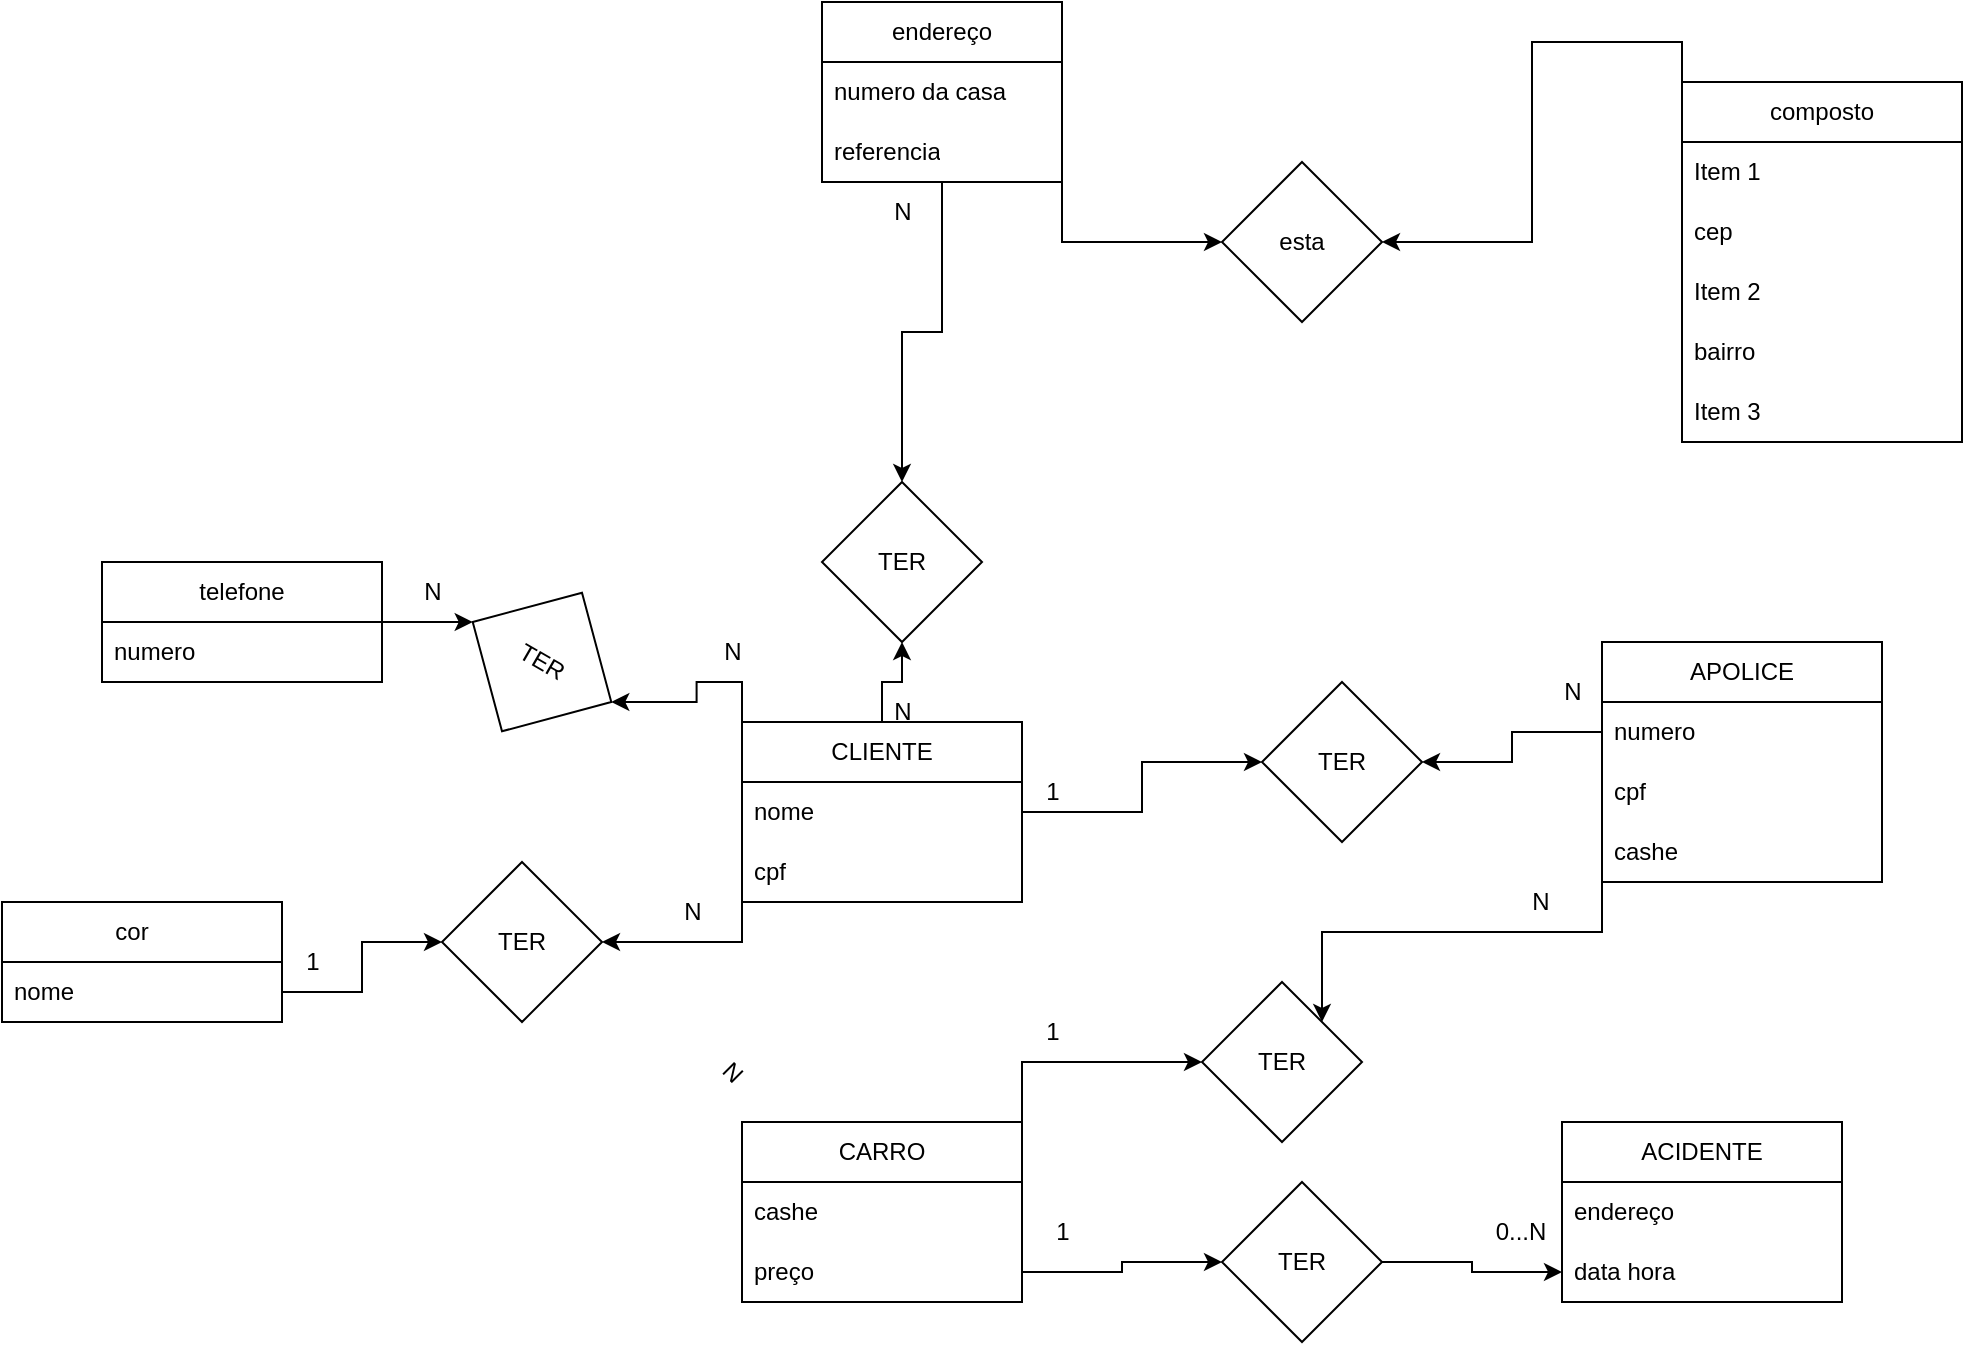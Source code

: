 <mxfile version="21.7.2" type="github">
  <diagram name="Página-1" id="CI3wQZRnlnmH2_CZHSRf">
    <mxGraphModel dx="2261" dy="1887" grid="1" gridSize="10" guides="1" tooltips="1" connect="1" arrows="1" fold="1" page="1" pageScale="1" pageWidth="827" pageHeight="1169" math="0" shadow="0">
      <root>
        <mxCell id="0" />
        <mxCell id="1" parent="0" />
        <mxCell id="3G1NAnzN8NHUGAjEo2dM-33" style="edgeStyle=orthogonalEdgeStyle;rounded=0;orthogonalLoop=1;jettySize=auto;html=1;exitX=0.5;exitY=0;exitDx=0;exitDy=0;entryX=0.5;entryY=1;entryDx=0;entryDy=0;" edge="1" parent="1" source="VWrNs5LCRqmtBDywJ_Ew-2" target="3G1NAnzN8NHUGAjEo2dM-28">
          <mxGeometry relative="1" as="geometry" />
        </mxCell>
        <mxCell id="3G1NAnzN8NHUGAjEo2dM-43" style="edgeStyle=orthogonalEdgeStyle;rounded=0;orthogonalLoop=1;jettySize=auto;html=1;exitX=0;exitY=0;exitDx=0;exitDy=0;entryX=1;entryY=0.5;entryDx=0;entryDy=0;" edge="1" parent="1" source="VWrNs5LCRqmtBDywJ_Ew-2" target="3G1NAnzN8NHUGAjEo2dM-14">
          <mxGeometry relative="1" as="geometry" />
        </mxCell>
        <mxCell id="3G1NAnzN8NHUGAjEo2dM-46" style="edgeStyle=orthogonalEdgeStyle;rounded=0;orthogonalLoop=1;jettySize=auto;html=1;exitX=0;exitY=1;exitDx=0;exitDy=0;" edge="1" parent="1" source="VWrNs5LCRqmtBDywJ_Ew-2" target="3G1NAnzN8NHUGAjEo2dM-8">
          <mxGeometry relative="1" as="geometry" />
        </mxCell>
        <mxCell id="VWrNs5LCRqmtBDywJ_Ew-2" value="&lt;div&gt;CLIENTE&lt;/div&gt;" style="swimlane;fontStyle=0;childLayout=stackLayout;horizontal=1;startSize=30;horizontalStack=0;resizeParent=1;resizeParentMax=0;resizeLast=0;collapsible=1;marginBottom=0;whiteSpace=wrap;html=1;" parent="1" vertex="1">
          <mxGeometry x="190" y="130" width="140" height="90" as="geometry" />
        </mxCell>
        <mxCell id="VWrNs5LCRqmtBDywJ_Ew-3" value="nome&lt;span style=&quot;white-space: pre;&quot;&gt;&#x9;&lt;/span&gt;" style="text;strokeColor=none;fillColor=none;align=left;verticalAlign=middle;spacingLeft=4;spacingRight=4;overflow=hidden;points=[[0,0.5],[1,0.5]];portConstraint=eastwest;rotatable=0;whiteSpace=wrap;html=1;" parent="VWrNs5LCRqmtBDywJ_Ew-2" vertex="1">
          <mxGeometry y="30" width="140" height="30" as="geometry" />
        </mxCell>
        <mxCell id="VWrNs5LCRqmtBDywJ_Ew-4" value="cpf" style="text;strokeColor=none;fillColor=none;align=left;verticalAlign=middle;spacingLeft=4;spacingRight=4;overflow=hidden;points=[[0,0.5],[1,0.5]];portConstraint=eastwest;rotatable=0;whiteSpace=wrap;html=1;" parent="VWrNs5LCRqmtBDywJ_Ew-2" vertex="1">
          <mxGeometry y="60" width="140" height="30" as="geometry" />
        </mxCell>
        <mxCell id="VWrNs5LCRqmtBDywJ_Ew-7" value="TER" style="rhombus;whiteSpace=wrap;html=1;" parent="1" vertex="1">
          <mxGeometry x="450" y="110" width="80" height="80" as="geometry" />
        </mxCell>
        <mxCell id="VWrNs5LCRqmtBDywJ_Ew-8" value="N" style="text;html=1;align=center;verticalAlign=middle;resizable=0;points=[];autosize=1;strokeColor=none;fillColor=none;" parent="1" vertex="1">
          <mxGeometry x="590" y="100" width="30" height="30" as="geometry" />
        </mxCell>
        <mxCell id="3G1NAnzN8NHUGAjEo2dM-36" style="edgeStyle=orthogonalEdgeStyle;rounded=0;orthogonalLoop=1;jettySize=auto;html=1;exitX=0;exitY=1;exitDx=0;exitDy=0;entryX=1;entryY=0;entryDx=0;entryDy=0;" edge="1" parent="1" source="VWrNs5LCRqmtBDywJ_Ew-11" target="VWrNs5LCRqmtBDywJ_Ew-29">
          <mxGeometry relative="1" as="geometry" />
        </mxCell>
        <mxCell id="VWrNs5LCRqmtBDywJ_Ew-11" value="APOLICE" style="swimlane;fontStyle=0;childLayout=stackLayout;horizontal=1;startSize=30;horizontalStack=0;resizeParent=1;resizeParentMax=0;resizeLast=0;collapsible=1;marginBottom=0;whiteSpace=wrap;html=1;" parent="1" vertex="1">
          <mxGeometry x="620" y="90" width="140" height="120" as="geometry" />
        </mxCell>
        <mxCell id="VWrNs5LCRqmtBDywJ_Ew-12" value="numero" style="text;strokeColor=none;fillColor=none;align=left;verticalAlign=middle;spacingLeft=4;spacingRight=4;overflow=hidden;points=[[0,0.5],[1,0.5]];portConstraint=eastwest;rotatable=0;whiteSpace=wrap;html=1;" parent="VWrNs5LCRqmtBDywJ_Ew-11" vertex="1">
          <mxGeometry y="30" width="140" height="30" as="geometry" />
        </mxCell>
        <mxCell id="VWrNs5LCRqmtBDywJ_Ew-13" value="cpf" style="text;strokeColor=none;fillColor=none;align=left;verticalAlign=middle;spacingLeft=4;spacingRight=4;overflow=hidden;points=[[0,0.5],[1,0.5]];portConstraint=eastwest;rotatable=0;whiteSpace=wrap;html=1;" parent="VWrNs5LCRqmtBDywJ_Ew-11" vertex="1">
          <mxGeometry y="60" width="140" height="30" as="geometry" />
        </mxCell>
        <mxCell id="VWrNs5LCRqmtBDywJ_Ew-14" value="cashe" style="text;strokeColor=none;fillColor=none;align=left;verticalAlign=middle;spacingLeft=4;spacingRight=4;overflow=hidden;points=[[0,0.5],[1,0.5]];portConstraint=eastwest;rotatable=0;whiteSpace=wrap;html=1;" parent="VWrNs5LCRqmtBDywJ_Ew-11" vertex="1">
          <mxGeometry y="90" width="140" height="30" as="geometry" />
        </mxCell>
        <mxCell id="VWrNs5LCRqmtBDywJ_Ew-15" value="&lt;div&gt;ACIDENTE&lt;/div&gt;" style="swimlane;fontStyle=0;childLayout=stackLayout;horizontal=1;startSize=30;horizontalStack=0;resizeParent=1;resizeParentMax=0;resizeLast=0;collapsible=1;marginBottom=0;whiteSpace=wrap;html=1;" parent="1" vertex="1">
          <mxGeometry x="600" y="330" width="140" height="90" as="geometry" />
        </mxCell>
        <mxCell id="VWrNs5LCRqmtBDywJ_Ew-16" value="endereço" style="text;strokeColor=none;fillColor=none;align=left;verticalAlign=middle;spacingLeft=4;spacingRight=4;overflow=hidden;points=[[0,0.5],[1,0.5]];portConstraint=eastwest;rotatable=0;whiteSpace=wrap;html=1;" parent="VWrNs5LCRqmtBDywJ_Ew-15" vertex="1">
          <mxGeometry y="30" width="140" height="30" as="geometry" />
        </mxCell>
        <mxCell id="VWrNs5LCRqmtBDywJ_Ew-17" value="data hora" style="text;strokeColor=none;fillColor=none;align=left;verticalAlign=middle;spacingLeft=4;spacingRight=4;overflow=hidden;points=[[0,0.5],[1,0.5]];portConstraint=eastwest;rotatable=0;whiteSpace=wrap;html=1;" parent="VWrNs5LCRqmtBDywJ_Ew-15" vertex="1">
          <mxGeometry y="60" width="140" height="30" as="geometry" />
        </mxCell>
        <mxCell id="3G1NAnzN8NHUGAjEo2dM-38" style="edgeStyle=orthogonalEdgeStyle;rounded=0;orthogonalLoop=1;jettySize=auto;html=1;exitX=1;exitY=0;exitDx=0;exitDy=0;entryX=0;entryY=0.5;entryDx=0;entryDy=0;" edge="1" parent="1" source="VWrNs5LCRqmtBDywJ_Ew-19" target="VWrNs5LCRqmtBDywJ_Ew-29">
          <mxGeometry relative="1" as="geometry" />
        </mxCell>
        <mxCell id="VWrNs5LCRqmtBDywJ_Ew-19" value="CARRO" style="swimlane;fontStyle=0;childLayout=stackLayout;horizontal=1;startSize=30;horizontalStack=0;resizeParent=1;resizeParentMax=0;resizeLast=0;collapsible=1;marginBottom=0;whiteSpace=wrap;html=1;" parent="1" vertex="1">
          <mxGeometry x="190" y="330" width="140" height="90" as="geometry" />
        </mxCell>
        <mxCell id="VWrNs5LCRqmtBDywJ_Ew-20" value="cashe" style="text;strokeColor=none;fillColor=none;align=left;verticalAlign=middle;spacingLeft=4;spacingRight=4;overflow=hidden;points=[[0,0.5],[1,0.5]];portConstraint=eastwest;rotatable=0;whiteSpace=wrap;html=1;" parent="VWrNs5LCRqmtBDywJ_Ew-19" vertex="1">
          <mxGeometry y="30" width="140" height="30" as="geometry" />
        </mxCell>
        <mxCell id="VWrNs5LCRqmtBDywJ_Ew-22" value="preço" style="text;strokeColor=none;fillColor=none;align=left;verticalAlign=middle;spacingLeft=4;spacingRight=4;overflow=hidden;points=[[0,0.5],[1,0.5]];portConstraint=eastwest;rotatable=0;whiteSpace=wrap;html=1;" parent="VWrNs5LCRqmtBDywJ_Ew-19" vertex="1">
          <mxGeometry y="60" width="140" height="30" as="geometry" />
        </mxCell>
        <mxCell id="3G1NAnzN8NHUGAjEo2dM-40" style="edgeStyle=orthogonalEdgeStyle;rounded=0;orthogonalLoop=1;jettySize=auto;html=1;exitX=1;exitY=0.5;exitDx=0;exitDy=0;entryX=0;entryY=0.5;entryDx=0;entryDy=0;" edge="1" parent="1" source="VWrNs5LCRqmtBDywJ_Ew-25" target="VWrNs5LCRqmtBDywJ_Ew-17">
          <mxGeometry relative="1" as="geometry" />
        </mxCell>
        <mxCell id="VWrNs5LCRqmtBDywJ_Ew-25" value="TER" style="rhombus;whiteSpace=wrap;html=1;" parent="1" vertex="1">
          <mxGeometry x="430" y="360" width="80" height="80" as="geometry" />
        </mxCell>
        <mxCell id="VWrNs5LCRqmtBDywJ_Ew-29" value="TER" style="rhombus;whiteSpace=wrap;html=1;rotation=0;" parent="1" vertex="1">
          <mxGeometry x="420" y="260" width="80" height="80" as="geometry" />
        </mxCell>
        <mxCell id="YYVrjKPs8qxIyhC92apa-1" value="N" style="text;html=1;align=center;verticalAlign=middle;resizable=0;points=[];autosize=1;strokeColor=none;fillColor=none;rotation=0;" parent="1" vertex="1">
          <mxGeometry x="574" y="205" width="30" height="30" as="geometry" />
        </mxCell>
        <mxCell id="YYVrjKPs8qxIyhC92apa-2" value="1" style="text;html=1;align=center;verticalAlign=middle;resizable=0;points=[];autosize=1;strokeColor=none;fillColor=none;rotation=0;" parent="1" vertex="1">
          <mxGeometry x="330" y="270" width="30" height="30" as="geometry" />
        </mxCell>
        <mxCell id="YYVrjKPs8qxIyhC92apa-3" value="1" style="text;html=1;align=center;verticalAlign=middle;resizable=0;points=[];autosize=1;strokeColor=none;fillColor=none;rotation=0;" parent="1" vertex="1">
          <mxGeometry x="330" y="150" width="30" height="30" as="geometry" />
        </mxCell>
        <mxCell id="YYVrjKPs8qxIyhC92apa-4" value="1" style="text;html=1;align=center;verticalAlign=middle;resizable=0;points=[];autosize=1;strokeColor=none;fillColor=none;rotation=0;" parent="1" vertex="1">
          <mxGeometry x="335" y="370" width="30" height="30" as="geometry" />
        </mxCell>
        <mxCell id="YYVrjKPs8qxIyhC92apa-6" value="0...N" style="text;html=1;align=center;verticalAlign=middle;resizable=0;points=[];autosize=1;strokeColor=none;fillColor=none;rotation=0;" parent="1" vertex="1">
          <mxGeometry x="554" y="370" width="50" height="30" as="geometry" />
        </mxCell>
        <mxCell id="3G1NAnzN8NHUGAjEo2dM-45" style="edgeStyle=orthogonalEdgeStyle;rounded=0;orthogonalLoop=1;jettySize=auto;html=1;exitX=1;exitY=0.5;exitDx=0;exitDy=0;entryX=0;entryY=0.5;entryDx=0;entryDy=0;" edge="1" parent="1" source="3G1NAnzN8NHUGAjEo2dM-2" target="3G1NAnzN8NHUGAjEo2dM-14">
          <mxGeometry relative="1" as="geometry" />
        </mxCell>
        <mxCell id="3G1NAnzN8NHUGAjEo2dM-2" value="&lt;div&gt;telefone&lt;/div&gt;" style="swimlane;fontStyle=0;childLayout=stackLayout;horizontal=1;startSize=30;horizontalStack=0;resizeParent=1;resizeParentMax=0;resizeLast=0;collapsible=1;marginBottom=0;whiteSpace=wrap;html=1;" vertex="1" parent="1">
          <mxGeometry x="-130" y="50" width="140" height="60" as="geometry" />
        </mxCell>
        <mxCell id="3G1NAnzN8NHUGAjEo2dM-4" value="numero" style="text;strokeColor=none;fillColor=none;align=left;verticalAlign=middle;spacingLeft=4;spacingRight=4;overflow=hidden;points=[[0,0.5],[1,0.5]];portConstraint=eastwest;rotatable=0;whiteSpace=wrap;html=1;" vertex="1" parent="3G1NAnzN8NHUGAjEo2dM-2">
          <mxGeometry y="30" width="140" height="30" as="geometry" />
        </mxCell>
        <mxCell id="3G1NAnzN8NHUGAjEo2dM-6" value="cor&lt;span style=&quot;white-space: pre;&quot;&gt;&#x9;&lt;/span&gt;" style="swimlane;fontStyle=0;childLayout=stackLayout;horizontal=1;startSize=30;horizontalStack=0;resizeParent=1;resizeParentMax=0;resizeLast=0;collapsible=1;marginBottom=0;whiteSpace=wrap;html=1;" vertex="1" parent="1">
          <mxGeometry x="-180" y="220" width="140" height="60" as="geometry" />
        </mxCell>
        <mxCell id="3G1NAnzN8NHUGAjEo2dM-7" value="nome" style="text;strokeColor=none;fillColor=none;align=left;verticalAlign=middle;spacingLeft=4;spacingRight=4;overflow=hidden;points=[[0,0.5],[1,0.5]];portConstraint=eastwest;rotatable=0;whiteSpace=wrap;html=1;" vertex="1" parent="3G1NAnzN8NHUGAjEo2dM-6">
          <mxGeometry y="30" width="140" height="30" as="geometry" />
        </mxCell>
        <mxCell id="3G1NAnzN8NHUGAjEo2dM-8" value="TER" style="rhombus;whiteSpace=wrap;html=1;rotation=0;" vertex="1" parent="1">
          <mxGeometry x="40" y="200" width="80" height="80" as="geometry" />
        </mxCell>
        <mxCell id="3G1NAnzN8NHUGAjEo2dM-11" value="&lt;div&gt;1&lt;/div&gt;" style="text;html=1;align=center;verticalAlign=middle;resizable=0;points=[];autosize=1;strokeColor=none;fillColor=none;rotation=0;" vertex="1" parent="1">
          <mxGeometry x="-40" y="235" width="30" height="30" as="geometry" />
        </mxCell>
        <mxCell id="3G1NAnzN8NHUGAjEo2dM-12" value="&lt;div&gt;N&lt;/div&gt;" style="text;html=1;align=center;verticalAlign=middle;resizable=0;points=[];autosize=1;strokeColor=none;fillColor=none;rotation=0;" vertex="1" parent="1">
          <mxGeometry x="150" y="210" width="30" height="30" as="geometry" />
        </mxCell>
        <mxCell id="3G1NAnzN8NHUGAjEo2dM-14" value="TER" style="rhombus;whiteSpace=wrap;html=1;rotation=30;" vertex="1" parent="1">
          <mxGeometry x="50" y="60" width="80" height="80" as="geometry" />
        </mxCell>
        <mxCell id="3G1NAnzN8NHUGAjEo2dM-16" value="&lt;div&gt;N&lt;/div&gt;" style="text;html=1;align=center;verticalAlign=middle;resizable=0;points=[];autosize=1;strokeColor=none;fillColor=none;rotation=0;" vertex="1" parent="1">
          <mxGeometry x="170" y="80" width="30" height="30" as="geometry" />
        </mxCell>
        <mxCell id="3G1NAnzN8NHUGAjEo2dM-18" value="&lt;div&gt;N&lt;/div&gt;" style="text;html=1;align=center;verticalAlign=middle;resizable=0;points=[];autosize=1;strokeColor=none;fillColor=none;rotation=0;" vertex="1" parent="1">
          <mxGeometry x="20" y="50" width="30" height="30" as="geometry" />
        </mxCell>
        <mxCell id="3G1NAnzN8NHUGAjEo2dM-20" value="&lt;div&gt;N&lt;/div&gt;" style="text;html=1;align=center;verticalAlign=middle;resizable=0;points=[];autosize=1;strokeColor=none;fillColor=none;rotation=45;" vertex="1" parent="1">
          <mxGeometry x="170" y="290" width="30" height="30" as="geometry" />
        </mxCell>
        <mxCell id="3G1NAnzN8NHUGAjEo2dM-32" style="edgeStyle=orthogonalEdgeStyle;rounded=0;orthogonalLoop=1;jettySize=auto;html=1;exitX=0.5;exitY=1;exitDx=0;exitDy=0;entryX=0.5;entryY=0;entryDx=0;entryDy=0;" edge="1" parent="1" source="3G1NAnzN8NHUGAjEo2dM-21" target="3G1NAnzN8NHUGAjEo2dM-28">
          <mxGeometry relative="1" as="geometry" />
        </mxCell>
        <mxCell id="3G1NAnzN8NHUGAjEo2dM-56" style="edgeStyle=orthogonalEdgeStyle;rounded=0;orthogonalLoop=1;jettySize=auto;html=1;exitX=1;exitY=1;exitDx=0;exitDy=0;" edge="1" parent="1" source="3G1NAnzN8NHUGAjEo2dM-21" target="3G1NAnzN8NHUGAjEo2dM-53">
          <mxGeometry relative="1" as="geometry" />
        </mxCell>
        <mxCell id="3G1NAnzN8NHUGAjEo2dM-21" value="endereço" style="swimlane;fontStyle=0;childLayout=stackLayout;horizontal=1;startSize=30;horizontalStack=0;resizeParent=1;resizeParentMax=0;resizeLast=0;collapsible=1;marginBottom=0;whiteSpace=wrap;html=1;" vertex="1" parent="1">
          <mxGeometry x="230" y="-230" width="120" height="90" as="geometry" />
        </mxCell>
        <mxCell id="3G1NAnzN8NHUGAjEo2dM-23" value="numero da casa&lt;span style=&quot;white-space: pre;&quot;&gt;&#x9;&lt;/span&gt;" style="text;strokeColor=none;fillColor=none;align=left;verticalAlign=middle;spacingLeft=4;spacingRight=4;overflow=hidden;points=[[0,0.5],[1,0.5]];portConstraint=eastwest;rotatable=0;whiteSpace=wrap;html=1;" vertex="1" parent="3G1NAnzN8NHUGAjEo2dM-21">
          <mxGeometry y="30" width="120" height="30" as="geometry" />
        </mxCell>
        <mxCell id="3G1NAnzN8NHUGAjEo2dM-25" value="referencia" style="text;strokeColor=none;fillColor=none;align=left;verticalAlign=middle;spacingLeft=4;spacingRight=4;overflow=hidden;points=[[0,0.5],[1,0.5]];portConstraint=eastwest;rotatable=0;whiteSpace=wrap;html=1;" vertex="1" parent="3G1NAnzN8NHUGAjEo2dM-21">
          <mxGeometry y="60" width="120" height="30" as="geometry" />
        </mxCell>
        <mxCell id="3G1NAnzN8NHUGAjEo2dM-28" value="TER" style="rhombus;whiteSpace=wrap;html=1;" vertex="1" parent="1">
          <mxGeometry x="230" y="10" width="80" height="80" as="geometry" />
        </mxCell>
        <mxCell id="3G1NAnzN8NHUGAjEo2dM-30" value="&lt;div&gt;N&lt;/div&gt;" style="text;html=1;align=center;verticalAlign=middle;resizable=0;points=[];autosize=1;strokeColor=none;fillColor=none;rotation=0;" vertex="1" parent="1">
          <mxGeometry x="255" y="-140" width="30" height="30" as="geometry" />
        </mxCell>
        <mxCell id="3G1NAnzN8NHUGAjEo2dM-31" value="&lt;div&gt;N&lt;/div&gt;" style="text;html=1;align=center;verticalAlign=middle;resizable=0;points=[];autosize=1;strokeColor=none;fillColor=none;rotation=0;" vertex="1" parent="1">
          <mxGeometry x="255" y="110" width="30" height="30" as="geometry" />
        </mxCell>
        <mxCell id="3G1NAnzN8NHUGAjEo2dM-34" style="edgeStyle=orthogonalEdgeStyle;rounded=0;orthogonalLoop=1;jettySize=auto;html=1;exitX=0;exitY=0.5;exitDx=0;exitDy=0;entryX=1;entryY=0.5;entryDx=0;entryDy=0;" edge="1" parent="1" source="VWrNs5LCRqmtBDywJ_Ew-12" target="VWrNs5LCRqmtBDywJ_Ew-7">
          <mxGeometry relative="1" as="geometry" />
        </mxCell>
        <mxCell id="3G1NAnzN8NHUGAjEo2dM-35" style="edgeStyle=orthogonalEdgeStyle;rounded=0;orthogonalLoop=1;jettySize=auto;html=1;exitX=1;exitY=0.5;exitDx=0;exitDy=0;entryX=0;entryY=0.5;entryDx=0;entryDy=0;" edge="1" parent="1" source="VWrNs5LCRqmtBDywJ_Ew-3" target="VWrNs5LCRqmtBDywJ_Ew-7">
          <mxGeometry relative="1" as="geometry" />
        </mxCell>
        <mxCell id="3G1NAnzN8NHUGAjEo2dM-39" style="edgeStyle=orthogonalEdgeStyle;rounded=0;orthogonalLoop=1;jettySize=auto;html=1;exitX=1;exitY=0.5;exitDx=0;exitDy=0;entryX=0;entryY=0.5;entryDx=0;entryDy=0;" edge="1" parent="1" source="VWrNs5LCRqmtBDywJ_Ew-22" target="VWrNs5LCRqmtBDywJ_Ew-25">
          <mxGeometry relative="1" as="geometry" />
        </mxCell>
        <mxCell id="3G1NAnzN8NHUGAjEo2dM-41" style="edgeStyle=orthogonalEdgeStyle;rounded=0;orthogonalLoop=1;jettySize=auto;html=1;exitX=1;exitY=0.5;exitDx=0;exitDy=0;entryX=0;entryY=0.5;entryDx=0;entryDy=0;" edge="1" parent="1" source="3G1NAnzN8NHUGAjEo2dM-7" target="3G1NAnzN8NHUGAjEo2dM-8">
          <mxGeometry relative="1" as="geometry" />
        </mxCell>
        <mxCell id="3G1NAnzN8NHUGAjEo2dM-57" style="edgeStyle=orthogonalEdgeStyle;rounded=0;orthogonalLoop=1;jettySize=auto;html=1;exitX=0;exitY=0;exitDx=0;exitDy=0;entryX=1;entryY=0.5;entryDx=0;entryDy=0;" edge="1" parent="1" source="3G1NAnzN8NHUGAjEo2dM-48" target="3G1NAnzN8NHUGAjEo2dM-53">
          <mxGeometry relative="1" as="geometry">
            <mxPoint x="520" y="-110" as="targetPoint" />
          </mxGeometry>
        </mxCell>
        <mxCell id="3G1NAnzN8NHUGAjEo2dM-48" value="composto" style="swimlane;fontStyle=0;childLayout=stackLayout;horizontal=1;startSize=30;horizontalStack=0;resizeParent=1;resizeParentMax=0;resizeLast=0;collapsible=1;marginBottom=0;whiteSpace=wrap;html=1;" vertex="1" parent="1">
          <mxGeometry x="660" y="-190" width="140" height="180" as="geometry" />
        </mxCell>
        <mxCell id="3G1NAnzN8NHUGAjEo2dM-49" value="Item 1" style="text;strokeColor=none;fillColor=none;align=left;verticalAlign=middle;spacingLeft=4;spacingRight=4;overflow=hidden;points=[[0,0.5],[1,0.5]];portConstraint=eastwest;rotatable=0;whiteSpace=wrap;html=1;" vertex="1" parent="3G1NAnzN8NHUGAjEo2dM-48">
          <mxGeometry y="30" width="140" height="30" as="geometry" />
        </mxCell>
        <mxCell id="3G1NAnzN8NHUGAjEo2dM-22" value="cep" style="text;strokeColor=none;fillColor=none;align=left;verticalAlign=middle;spacingLeft=4;spacingRight=4;overflow=hidden;points=[[0,0.5],[1,0.5]];portConstraint=eastwest;rotatable=0;whiteSpace=wrap;html=1;" vertex="1" parent="3G1NAnzN8NHUGAjEo2dM-48">
          <mxGeometry y="60" width="140" height="30" as="geometry" />
        </mxCell>
        <mxCell id="3G1NAnzN8NHUGAjEo2dM-50" value="Item 2" style="text;strokeColor=none;fillColor=none;align=left;verticalAlign=middle;spacingLeft=4;spacingRight=4;overflow=hidden;points=[[0,0.5],[1,0.5]];portConstraint=eastwest;rotatable=0;whiteSpace=wrap;html=1;" vertex="1" parent="3G1NAnzN8NHUGAjEo2dM-48">
          <mxGeometry y="90" width="140" height="30" as="geometry" />
        </mxCell>
        <mxCell id="3G1NAnzN8NHUGAjEo2dM-24" value="bairro" style="text;strokeColor=none;fillColor=none;align=left;verticalAlign=middle;spacingLeft=4;spacingRight=4;overflow=hidden;points=[[0,0.5],[1,0.5]];portConstraint=eastwest;rotatable=0;whiteSpace=wrap;html=1;" vertex="1" parent="3G1NAnzN8NHUGAjEo2dM-48">
          <mxGeometry y="120" width="140" height="30" as="geometry" />
        </mxCell>
        <mxCell id="3G1NAnzN8NHUGAjEo2dM-51" value="Item 3" style="text;strokeColor=none;fillColor=none;align=left;verticalAlign=middle;spacingLeft=4;spacingRight=4;overflow=hidden;points=[[0,0.5],[1,0.5]];portConstraint=eastwest;rotatable=0;whiteSpace=wrap;html=1;" vertex="1" parent="3G1NAnzN8NHUGAjEo2dM-48">
          <mxGeometry y="150" width="140" height="30" as="geometry" />
        </mxCell>
        <mxCell id="3G1NAnzN8NHUGAjEo2dM-53" value="&lt;div&gt;esta&lt;/div&gt;" style="rhombus;whiteSpace=wrap;html=1;" vertex="1" parent="1">
          <mxGeometry x="430" y="-150" width="80" height="80" as="geometry" />
        </mxCell>
      </root>
    </mxGraphModel>
  </diagram>
</mxfile>
